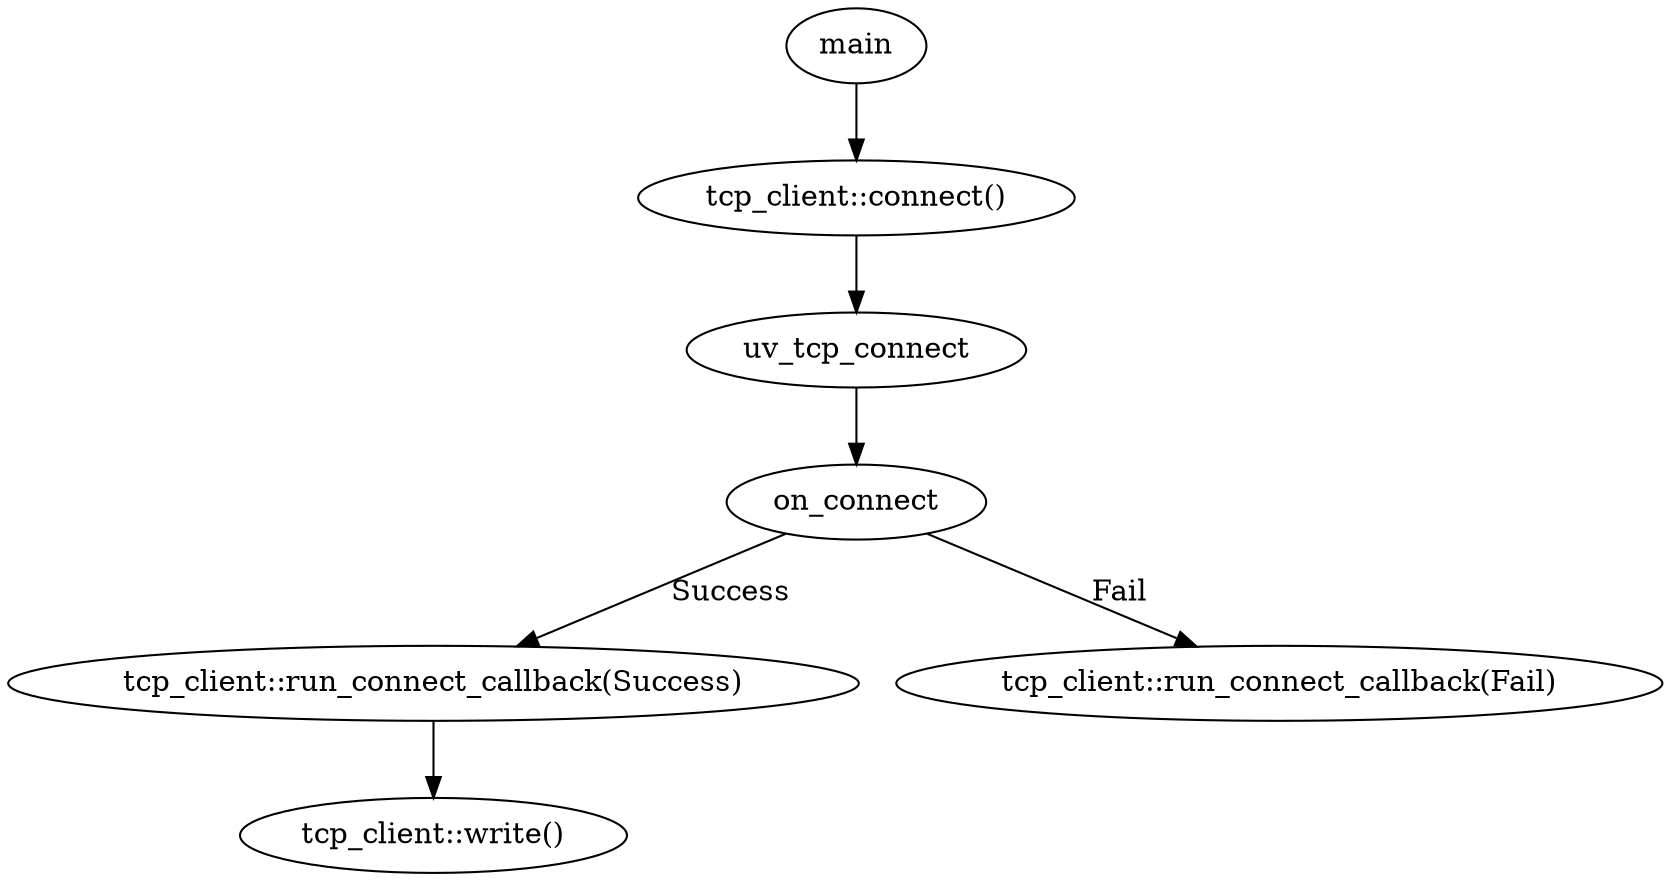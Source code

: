 digraph tcp_client {
	connect [label="tcp_client::connect()"]
	connect_cb_ok [label="tcp_client::run_connect_callback(Success)"]
	connect_cb_failed [label="tcp_client::run_connect_callback(Fail)"]
	write [label="tcp_client::write()"]

	main->connect;
	connect->uv_tcp_connect;
	uv_tcp_connect->on_connect;
	on_connect->connect_cb_ok [label="Success"];
	on_connect->connect_cb_failed [label="Fail"];
	connect_cb_ok->write
}